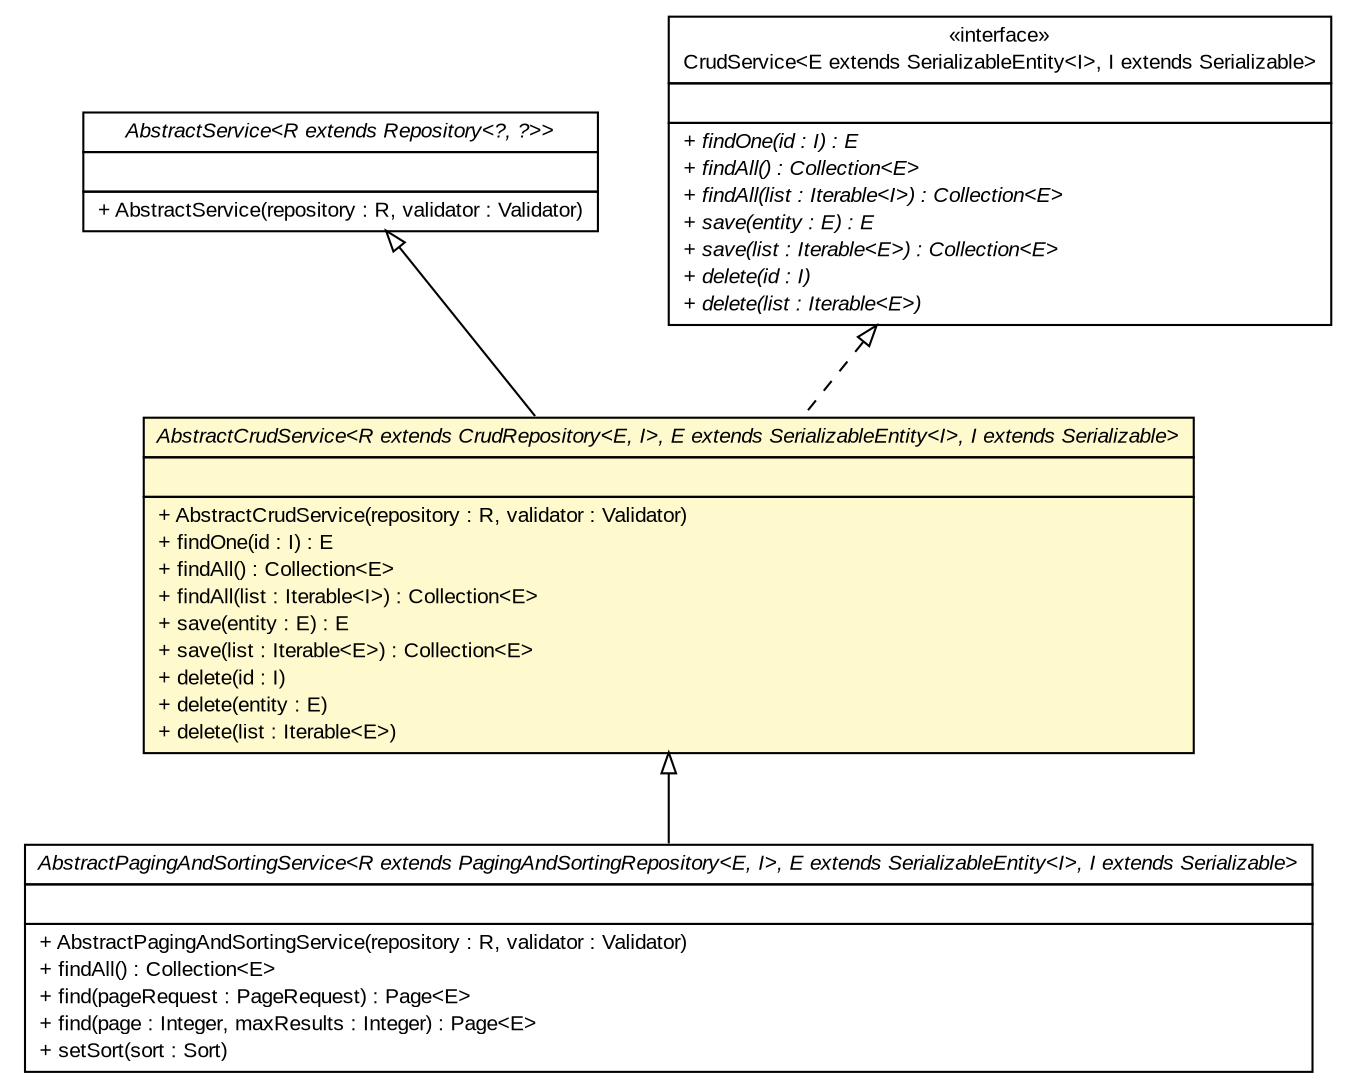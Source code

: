 #!/usr/local/bin/dot
#
# Class diagram 
# Generated by UMLGraph version R5_6 (http://www.umlgraph.org/)
#

digraph G {
	edge [fontname="arial",fontsize=10,labelfontname="arial",labelfontsize=10];
	node [fontname="arial",fontsize=10,shape=plaintext];
	nodesep=0.25;
	ranksep=0.5;
	// br.gov.to.sefaz.common.service.AbstractService<R extends org.springframework.data.repository.Repository<?, ?>>
	c498 [label=<<table title="br.gov.to.sefaz.common.service.AbstractService" border="0" cellborder="1" cellspacing="0" cellpadding="2" port="p" href="./AbstractService.html">
		<tr><td><table border="0" cellspacing="0" cellpadding="1">
<tr><td align="center" balign="center"><font face="arial italic"> AbstractService&lt;R extends Repository&lt;?, ?&gt;&gt; </font></td></tr>
		</table></td></tr>
		<tr><td><table border="0" cellspacing="0" cellpadding="1">
<tr><td align="left" balign="left">  </td></tr>
		</table></td></tr>
		<tr><td><table border="0" cellspacing="0" cellpadding="1">
<tr><td align="left" balign="left"> + AbstractService(repository : R, validator : Validator) </td></tr>
		</table></td></tr>
		</table>>, URL="./AbstractService.html", fontname="arial", fontcolor="black", fontsize=10.0];
	// br.gov.to.sefaz.common.service.AbstractPagingAndSortingService<R extends org.springframework.data.repository.PagingAndSortingRepository<E, I>, E extends br.gov.to.sefaz.common.model.SerializableEntity<I>, I extends java.io.Serializable>
	c499 [label=<<table title="br.gov.to.sefaz.common.service.AbstractPagingAndSortingService" border="0" cellborder="1" cellspacing="0" cellpadding="2" port="p" href="./AbstractPagingAndSortingService.html">
		<tr><td><table border="0" cellspacing="0" cellpadding="1">
<tr><td align="center" balign="center"><font face="arial italic"> AbstractPagingAndSortingService&lt;R extends PagingAndSortingRepository&lt;E, I&gt;, E extends SerializableEntity&lt;I&gt;, I extends Serializable&gt; </font></td></tr>
		</table></td></tr>
		<tr><td><table border="0" cellspacing="0" cellpadding="1">
<tr><td align="left" balign="left">  </td></tr>
		</table></td></tr>
		<tr><td><table border="0" cellspacing="0" cellpadding="1">
<tr><td align="left" balign="left"> + AbstractPagingAndSortingService(repository : R, validator : Validator) </td></tr>
<tr><td align="left" balign="left"> + findAll() : Collection&lt;E&gt; </td></tr>
<tr><td align="left" balign="left"> + find(pageRequest : PageRequest) : Page&lt;E&gt; </td></tr>
<tr><td align="left" balign="left"> + find(page : Integer, maxResults : Integer) : Page&lt;E&gt; </td></tr>
<tr><td align="left" balign="left"> + setSort(sort : Sort) </td></tr>
		</table></td></tr>
		</table>>, URL="./AbstractPagingAndSortingService.html", fontname="arial", fontcolor="black", fontsize=10.0];
	// br.gov.to.sefaz.common.service.AbstractCrudService<R extends org.springframework.data.repository.CrudRepository<E, I>, E extends br.gov.to.sefaz.common.model.SerializableEntity<I>, I extends java.io.Serializable>
	c500 [label=<<table title="br.gov.to.sefaz.common.service.AbstractCrudService" border="0" cellborder="1" cellspacing="0" cellpadding="2" port="p" bgcolor="lemonChiffon" href="./AbstractCrudService.html">
		<tr><td><table border="0" cellspacing="0" cellpadding="1">
<tr><td align="center" balign="center"><font face="arial italic"> AbstractCrudService&lt;R extends CrudRepository&lt;E, I&gt;, E extends SerializableEntity&lt;I&gt;, I extends Serializable&gt; </font></td></tr>
		</table></td></tr>
		<tr><td><table border="0" cellspacing="0" cellpadding="1">
<tr><td align="left" balign="left">  </td></tr>
		</table></td></tr>
		<tr><td><table border="0" cellspacing="0" cellpadding="1">
<tr><td align="left" balign="left"> + AbstractCrudService(repository : R, validator : Validator) </td></tr>
<tr><td align="left" balign="left"> + findOne(id : I) : E </td></tr>
<tr><td align="left" balign="left"> + findAll() : Collection&lt;E&gt; </td></tr>
<tr><td align="left" balign="left"> + findAll(list : Iterable&lt;I&gt;) : Collection&lt;E&gt; </td></tr>
<tr><td align="left" balign="left"> + save(entity : E) : E </td></tr>
<tr><td align="left" balign="left"> + save(list : Iterable&lt;E&gt;) : Collection&lt;E&gt; </td></tr>
<tr><td align="left" balign="left"> + delete(id : I) </td></tr>
<tr><td align="left" balign="left"> + delete(entity : E) </td></tr>
<tr><td align="left" balign="left"> + delete(list : Iterable&lt;E&gt;) </td></tr>
		</table></td></tr>
		</table>>, URL="./AbstractCrudService.html", fontname="arial", fontcolor="black", fontsize=10.0];
	// br.gov.to.sefaz.common.service.iface.CrudService<E extends br.gov.to.sefaz.common.model.SerializableEntity<I>, I extends java.io.Serializable>
	c503 [label=<<table title="br.gov.to.sefaz.common.service.iface.CrudService" border="0" cellborder="1" cellspacing="0" cellpadding="2" port="p" href="./iface/CrudService.html">
		<tr><td><table border="0" cellspacing="0" cellpadding="1">
<tr><td align="center" balign="center"> &#171;interface&#187; </td></tr>
<tr><td align="center" balign="center"> CrudService&lt;E extends SerializableEntity&lt;I&gt;, I extends Serializable&gt; </td></tr>
		</table></td></tr>
		<tr><td><table border="0" cellspacing="0" cellpadding="1">
<tr><td align="left" balign="left">  </td></tr>
		</table></td></tr>
		<tr><td><table border="0" cellspacing="0" cellpadding="1">
<tr><td align="left" balign="left"><font face="arial italic" point-size="10.0"> + findOne(id : I) : E </font></td></tr>
<tr><td align="left" balign="left"><font face="arial italic" point-size="10.0"> + findAll() : Collection&lt;E&gt; </font></td></tr>
<tr><td align="left" balign="left"><font face="arial italic" point-size="10.0"> + findAll(list : Iterable&lt;I&gt;) : Collection&lt;E&gt; </font></td></tr>
<tr><td align="left" balign="left"><font face="arial italic" point-size="10.0"> + save(entity : E) : E </font></td></tr>
<tr><td align="left" balign="left"><font face="arial italic" point-size="10.0"> + save(list : Iterable&lt;E&gt;) : Collection&lt;E&gt; </font></td></tr>
<tr><td align="left" balign="left"><font face="arial italic" point-size="10.0"> + delete(id : I) </font></td></tr>
<tr><td align="left" balign="left"><font face="arial italic" point-size="10.0"> + delete(list : Iterable&lt;E&gt;) </font></td></tr>
		</table></td></tr>
		</table>>, URL="./iface/CrudService.html", fontname="arial", fontcolor="black", fontsize=10.0];
	//br.gov.to.sefaz.common.service.AbstractPagingAndSortingService<R extends org.springframework.data.repository.PagingAndSortingRepository<E, I>, E extends br.gov.to.sefaz.common.model.SerializableEntity<I>, I extends java.io.Serializable> extends br.gov.to.sefaz.common.service.AbstractCrudService<R, E, I>
	c500:p -> c499:p [dir=back,arrowtail=empty];
	//br.gov.to.sefaz.common.service.AbstractCrudService<R extends org.springframework.data.repository.CrudRepository<E, I>, E extends br.gov.to.sefaz.common.model.SerializableEntity<I>, I extends java.io.Serializable> extends br.gov.to.sefaz.common.service.AbstractService<R>
	c498:p -> c500:p [dir=back,arrowtail=empty];
	//br.gov.to.sefaz.common.service.AbstractCrudService<R extends org.springframework.data.repository.CrudRepository<E, I>, E extends br.gov.to.sefaz.common.model.SerializableEntity<I>, I extends java.io.Serializable> implements br.gov.to.sefaz.common.service.iface.CrudService<E extends br.gov.to.sefaz.common.model.SerializableEntity<I>, I extends java.io.Serializable>
	c503:p -> c500:p [dir=back,arrowtail=empty,style=dashed];
}

